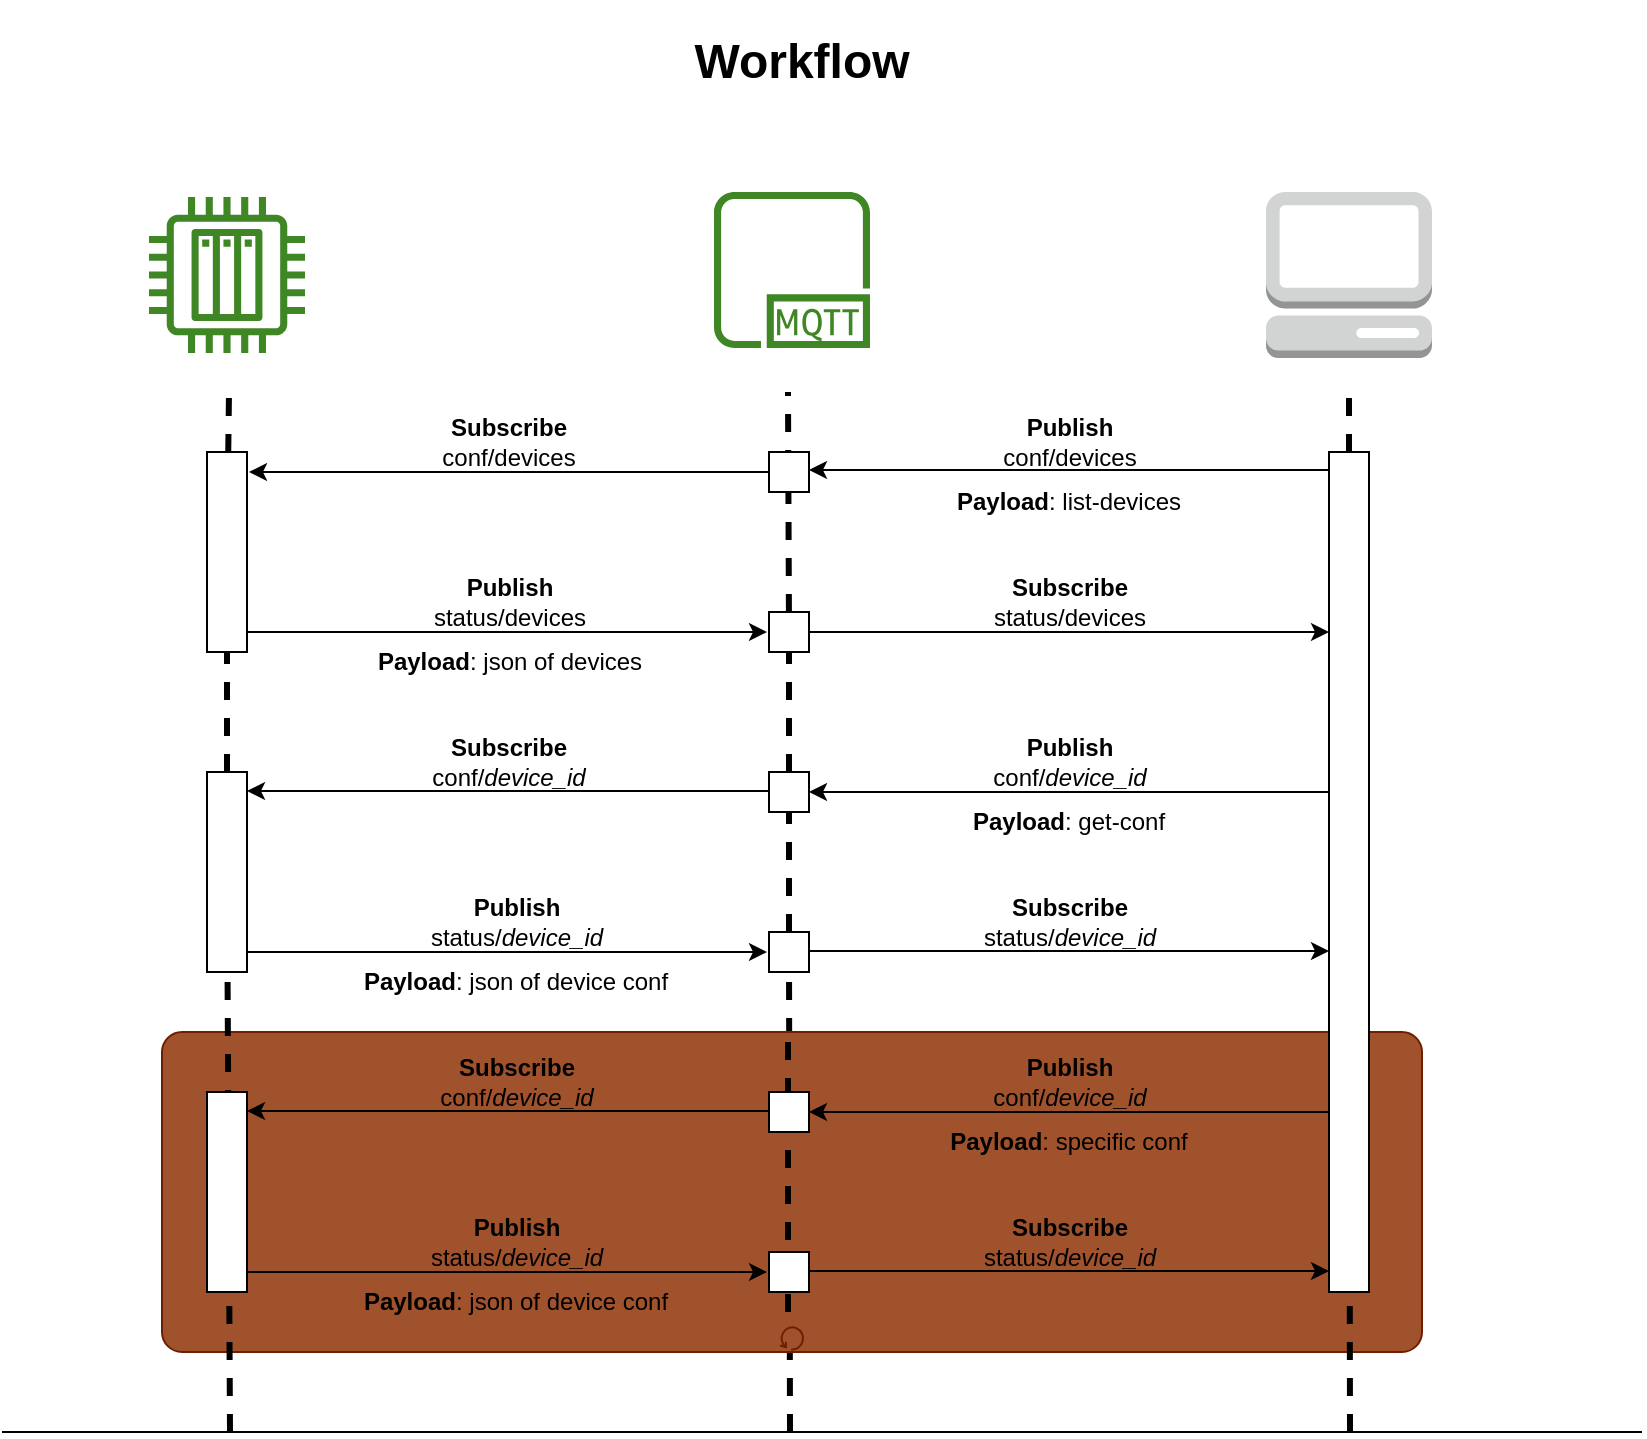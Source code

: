 <mxfile version="20.3.2" type="github">
  <diagram id="H3ayFS31ZlGtVwvTe3hw" name="workflow">
    <mxGraphModel dx="1422" dy="831" grid="1" gridSize="10" guides="1" tooltips="1" connect="1" arrows="1" fold="1" page="1" pageScale="1" pageWidth="827" pageHeight="1169" background="none" math="0" shadow="0">
      <root>
        <mxCell id="0" />
        <mxCell id="1" parent="0" />
        <mxCell id="6YyZvDqqhlKp5qcBbaNV-4" value="" style="endArrow=classic;html=1;rounded=0;strokeWidth=1;" edge="1" parent="1">
          <mxGeometry width="50" height="50" relative="1" as="geometry">
            <mxPoint x="670" y="239" as="sourcePoint" />
            <mxPoint x="403.5" y="239" as="targetPoint" />
          </mxGeometry>
        </mxCell>
        <mxCell id="_aqXfd5zFj1tQn6VUyh_-2" value="" style="endArrow=classic;html=1;rounded=0;strokeWidth=1;" edge="1" parent="1">
          <mxGeometry width="50" height="50" relative="1" as="geometry">
            <mxPoint x="670" y="400" as="sourcePoint" />
            <mxPoint x="403.5" y="400" as="targetPoint" />
          </mxGeometry>
        </mxCell>
        <mxCell id="_aqXfd5zFj1tQn6VUyh_-10" value="" style="endArrow=none;html=1;rounded=0;dashed=1;strokeWidth=3;" edge="1" parent="1" target="_aqXfd5zFj1tQn6VUyh_-9">
          <mxGeometry width="50" height="50" relative="1" as="geometry">
            <mxPoint x="394" y="720" as="sourcePoint" />
            <mxPoint x="393.5" y="410" as="targetPoint" />
          </mxGeometry>
        </mxCell>
        <mxCell id="_aqXfd5zFj1tQn6VUyh_-12" value="" style="points=[[0.25,0,0],[0.5,0,0],[0.75,0,0],[1,0.25,0],[1,0.5,0],[1,0.75,0],[0.75,1,0],[0.5,1,0],[0.25,1,0],[0,0.75,0],[0,0.5,0],[0,0.25,0]];shape=mxgraph.bpmn.task;whiteSpace=wrap;rectStyle=rounded;size=10;taskMarker=abstract;isLoopStandard=1;fillColor=#a0522d;strokeColor=#6D1F00;fontColor=#ffffff;" vertex="1" parent="1">
          <mxGeometry x="80" y="520" width="630" height="160" as="geometry" />
        </mxCell>
        <mxCell id="_aqXfd5zFj1tQn6VUyh_-13" value="" style="endArrow=classic;html=1;rounded=0;strokeWidth=1;" edge="1" parent="1">
          <mxGeometry width="50" height="50" relative="1" as="geometry">
            <mxPoint x="670" y="560" as="sourcePoint" />
            <mxPoint x="403.5" y="560" as="targetPoint" />
          </mxGeometry>
        </mxCell>
        <mxCell id="6YyZvDqqhlKp5qcBbaNV-8" value="" style="rounded=0;whiteSpace=wrap;html=1;" vertex="1" parent="1">
          <mxGeometry x="663.5" y="230" width="20" height="420" as="geometry" />
        </mxCell>
        <mxCell id="u-FmV_C77MNQi896wa1D-7" value="" style="endArrow=none;html=1;rounded=0;dashed=1;strokeWidth=3;startArrow=none;" edge="1" parent="1" source="6YyZvDqqhlKp5qcBbaNV-8">
          <mxGeometry width="50" height="50" relative="1" as="geometry">
            <mxPoint x="673.5" y="1240" as="sourcePoint" />
            <mxPoint x="673.5" y="200" as="targetPoint" />
          </mxGeometry>
        </mxCell>
        <mxCell id="u-FmV_C77MNQi896wa1D-8" value="" style="sketch=0;outlineConnect=0;fontColor=#232F3E;gradientColor=none;fillColor=#3F8624;strokeColor=none;dashed=0;verticalLabelPosition=bottom;verticalAlign=top;align=center;html=1;fontSize=12;fontStyle=0;aspect=fixed;pointerEvents=1;shape=mxgraph.aws4.mqtt_protocol;" vertex="1" parent="1">
          <mxGeometry x="356" y="100" width="78" height="78" as="geometry" />
        </mxCell>
        <mxCell id="u-FmV_C77MNQi896wa1D-9" value="" style="outlineConnect=0;dashed=0;verticalLabelPosition=bottom;verticalAlign=top;align=center;html=1;shape=mxgraph.aws3.management_console;fillColor=#D2D3D3;gradientColor=none;" vertex="1" parent="1">
          <mxGeometry x="632" y="100" width="83" height="83" as="geometry" />
        </mxCell>
        <mxCell id="u-FmV_C77MNQi896wa1D-10" value="" style="sketch=0;outlineConnect=0;fontColor=#232F3E;gradientColor=none;fillColor=#3F8624;strokeColor=none;dashed=0;verticalLabelPosition=bottom;verticalAlign=top;align=center;html=1;fontSize=12;fontStyle=0;aspect=fixed;pointerEvents=1;shape=mxgraph.aws4.iot_thing_plc;" vertex="1" parent="1">
          <mxGeometry x="73.5" y="102.5" width="78" height="78" as="geometry" />
        </mxCell>
        <mxCell id="6YyZvDqqhlKp5qcBbaNV-2" value="" style="endArrow=none;html=1;rounded=0;dashed=1;strokeWidth=3;startArrow=none;" edge="1" parent="1" source="6YyZvDqqhlKp5qcBbaNV-28">
          <mxGeometry width="50" height="50" relative="1" as="geometry">
            <mxPoint x="393" y="1240" as="sourcePoint" />
            <mxPoint x="393" y="200" as="targetPoint" />
          </mxGeometry>
        </mxCell>
        <mxCell id="6YyZvDqqhlKp5qcBbaNV-3" value="" style="endArrow=none;html=1;rounded=0;dashed=1;strokeWidth=3;startArrow=none;" edge="1" parent="1" source="6YyZvDqqhlKp5qcBbaNV-25">
          <mxGeometry width="50" height="50" relative="1" as="geometry">
            <mxPoint x="113.5" y="1240" as="sourcePoint" />
            <mxPoint x="113.5" y="200" as="targetPoint" />
          </mxGeometry>
        </mxCell>
        <mxCell id="6YyZvDqqhlKp5qcBbaNV-6" value="&lt;b&gt;Publish&lt;br&gt;&lt;/b&gt;conf/devices" style="text;html=1;strokeColor=none;fillColor=none;align=center;verticalAlign=middle;whiteSpace=wrap;rounded=0;" vertex="1" parent="1">
          <mxGeometry x="497.75" y="210" width="71.5" height="30" as="geometry" />
        </mxCell>
        <mxCell id="6YyZvDqqhlKp5qcBbaNV-7" value="&lt;b&gt;Payload&lt;/b&gt;: list-devices" style="text;html=1;strokeColor=none;fillColor=none;align=center;verticalAlign=middle;whiteSpace=wrap;rounded=0;" vertex="1" parent="1">
          <mxGeometry x="475.25" y="240" width="116.5" height="30" as="geometry" />
        </mxCell>
        <mxCell id="6YyZvDqqhlKp5qcBbaNV-10" value="" style="rounded=0;whiteSpace=wrap;html=1;" vertex="1" parent="1">
          <mxGeometry x="383.5" y="230" width="20" height="20" as="geometry" />
        </mxCell>
        <mxCell id="6YyZvDqqhlKp5qcBbaNV-12" value="" style="endArrow=none;html=1;rounded=0;dashed=1;strokeWidth=3;" edge="1" parent="1" target="6YyZvDqqhlKp5qcBbaNV-8">
          <mxGeometry width="50" height="50" relative="1" as="geometry">
            <mxPoint x="674" y="720" as="sourcePoint" />
            <mxPoint x="673.5" y="200" as="targetPoint" />
          </mxGeometry>
        </mxCell>
        <mxCell id="6YyZvDqqhlKp5qcBbaNV-24" value="" style="endArrow=classic;html=1;rounded=0;strokeWidth=1;exitX=0;exitY=0.5;exitDx=0;exitDy=0;" edge="1" parent="1" source="6YyZvDqqhlKp5qcBbaNV-10">
          <mxGeometry width="50" height="50" relative="1" as="geometry">
            <mxPoint x="353.5" y="240" as="sourcePoint" />
            <mxPoint x="123.5" y="240" as="targetPoint" />
          </mxGeometry>
        </mxCell>
        <mxCell id="6YyZvDqqhlKp5qcBbaNV-25" value="" style="rounded=0;whiteSpace=wrap;html=1;" vertex="1" parent="1">
          <mxGeometry x="102.5" y="230" width="20" height="100" as="geometry" />
        </mxCell>
        <mxCell id="6YyZvDqqhlKp5qcBbaNV-26" value="" style="endArrow=none;html=1;rounded=0;dashed=1;strokeWidth=3;startArrow=none;" edge="1" parent="1" source="_aqXfd5zFj1tQn6VUyh_-6" target="6YyZvDqqhlKp5qcBbaNV-25">
          <mxGeometry width="50" height="50" relative="1" as="geometry">
            <mxPoint x="113.5" y="1000" as="sourcePoint" />
            <mxPoint x="113.5" y="200" as="targetPoint" />
          </mxGeometry>
        </mxCell>
        <mxCell id="6YyZvDqqhlKp5qcBbaNV-27" value="" style="endArrow=classic;html=1;rounded=0;strokeWidth=1;" edge="1" parent="1">
          <mxGeometry width="50" height="50" relative="1" as="geometry">
            <mxPoint x="122.5" y="320" as="sourcePoint" />
            <mxPoint x="382.5" y="320" as="targetPoint" />
          </mxGeometry>
        </mxCell>
        <mxCell id="6YyZvDqqhlKp5qcBbaNV-28" value="" style="rounded=0;whiteSpace=wrap;html=1;" vertex="1" parent="1">
          <mxGeometry x="383.5" y="310" width="20" height="20" as="geometry" />
        </mxCell>
        <mxCell id="6YyZvDqqhlKp5qcBbaNV-29" value="" style="endArrow=none;html=1;rounded=0;dashed=1;strokeWidth=3;startArrow=none;" edge="1" parent="1" source="_aqXfd5zFj1tQn6VUyh_-3" target="6YyZvDqqhlKp5qcBbaNV-28">
          <mxGeometry width="50" height="50" relative="1" as="geometry">
            <mxPoint x="393.5" y="1000" as="sourcePoint" />
            <mxPoint x="393" y="200" as="targetPoint" />
          </mxGeometry>
        </mxCell>
        <mxCell id="6YyZvDqqhlKp5qcBbaNV-30" value="&lt;b&gt;Publish&lt;/b&gt;&lt;br&gt;status/devices" style="text;html=1;strokeColor=none;fillColor=none;align=center;verticalAlign=middle;whiteSpace=wrap;rounded=0;" vertex="1" parent="1">
          <mxGeometry x="213.5" y="290" width="80" height="30" as="geometry" />
        </mxCell>
        <mxCell id="6YyZvDqqhlKp5qcBbaNV-32" value="&lt;b&gt;Payload&lt;/b&gt;: json of devices" style="text;html=1;strokeColor=none;fillColor=none;align=center;verticalAlign=middle;whiteSpace=wrap;rounded=0;" vertex="1" parent="1">
          <mxGeometry x="183.5" y="320" width="140" height="30" as="geometry" />
        </mxCell>
        <mxCell id="6YyZvDqqhlKp5qcBbaNV-33" value="" style="endArrow=classic;html=1;rounded=0;strokeWidth=1;" edge="1" parent="1">
          <mxGeometry width="50" height="50" relative="1" as="geometry">
            <mxPoint x="403.5" y="320" as="sourcePoint" />
            <mxPoint x="663.5" y="320" as="targetPoint" />
          </mxGeometry>
        </mxCell>
        <mxCell id="6YyZvDqqhlKp5qcBbaNV-35" value="&lt;b&gt;Subscribe&lt;/b&gt; conf/devices" style="text;html=1;strokeColor=none;fillColor=none;align=center;verticalAlign=middle;whiteSpace=wrap;rounded=0;" vertex="1" parent="1">
          <mxGeometry x="220.25" y="210" width="66.5" height="30" as="geometry" />
        </mxCell>
        <mxCell id="6YyZvDqqhlKp5qcBbaNV-36" value="&lt;b&gt;Subscribe&lt;/b&gt;&lt;br&gt;status/devices" style="text;html=1;strokeColor=none;fillColor=none;align=center;verticalAlign=middle;whiteSpace=wrap;rounded=0;" vertex="1" parent="1">
          <mxGeometry x="493.5" y="290" width="80" height="30" as="geometry" />
        </mxCell>
        <mxCell id="_aqXfd5zFj1tQn6VUyh_-1" value="&lt;h1&gt;Workflow&lt;/h1&gt;" style="text;html=1;strokeColor=none;fillColor=none;align=center;verticalAlign=middle;whiteSpace=wrap;rounded=0;" vertex="1" parent="1">
          <mxGeometry x="335" y="20" width="130" height="30" as="geometry" />
        </mxCell>
        <mxCell id="_aqXfd5zFj1tQn6VUyh_-4" value="" style="endArrow=none;html=1;rounded=0;dashed=1;strokeWidth=3;startArrow=none;" edge="1" parent="1" source="_aqXfd5zFj1tQn6VUyh_-9" target="_aqXfd5zFj1tQn6VUyh_-3">
          <mxGeometry width="50" height="50" relative="1" as="geometry">
            <mxPoint x="393.5" y="1000" as="sourcePoint" />
            <mxPoint x="393.5" y="330" as="targetPoint" />
          </mxGeometry>
        </mxCell>
        <mxCell id="_aqXfd5zFj1tQn6VUyh_-5" value="" style="endArrow=classic;html=1;rounded=0;strokeWidth=1;" edge="1" parent="1">
          <mxGeometry width="50" height="50" relative="1" as="geometry">
            <mxPoint x="389" y="399.5" as="sourcePoint" />
            <mxPoint x="122.5" y="399.5" as="targetPoint" />
          </mxGeometry>
        </mxCell>
        <mxCell id="_aqXfd5zFj1tQn6VUyh_-6" value="" style="rounded=0;whiteSpace=wrap;html=1;" vertex="1" parent="1">
          <mxGeometry x="102.5" y="390" width="20" height="100" as="geometry" />
        </mxCell>
        <mxCell id="_aqXfd5zFj1tQn6VUyh_-7" value="" style="endArrow=none;html=1;rounded=0;dashed=1;strokeWidth=3;" edge="1" parent="1" target="_aqXfd5zFj1tQn6VUyh_-6">
          <mxGeometry width="50" height="50" relative="1" as="geometry">
            <mxPoint x="114" y="720" as="sourcePoint" />
            <mxPoint x="112.569" y="330" as="targetPoint" />
          </mxGeometry>
        </mxCell>
        <mxCell id="_aqXfd5zFj1tQn6VUyh_-3" value="" style="rounded=0;whiteSpace=wrap;html=1;" vertex="1" parent="1">
          <mxGeometry x="383.5" y="390" width="20" height="20" as="geometry" />
        </mxCell>
        <mxCell id="_aqXfd5zFj1tQn6VUyh_-8" value="" style="endArrow=classic;html=1;rounded=0;strokeWidth=1;" edge="1" parent="1">
          <mxGeometry width="50" height="50" relative="1" as="geometry">
            <mxPoint x="122.5" y="480" as="sourcePoint" />
            <mxPoint x="382.5" y="480" as="targetPoint" />
          </mxGeometry>
        </mxCell>
        <mxCell id="_aqXfd5zFj1tQn6VUyh_-9" value="" style="rounded=0;whiteSpace=wrap;html=1;" vertex="1" parent="1">
          <mxGeometry x="383.5" y="470" width="20" height="20" as="geometry" />
        </mxCell>
        <mxCell id="_aqXfd5zFj1tQn6VUyh_-11" value="" style="endArrow=classic;html=1;rounded=0;strokeWidth=1;" edge="1" parent="1">
          <mxGeometry width="50" height="50" relative="1" as="geometry">
            <mxPoint x="403.5" y="479.5" as="sourcePoint" />
            <mxPoint x="663.5" y="479.5" as="targetPoint" />
          </mxGeometry>
        </mxCell>
        <mxCell id="_aqXfd5zFj1tQn6VUyh_-14" value="" style="endArrow=classic;html=1;rounded=0;strokeWidth=1;" edge="1" parent="1">
          <mxGeometry width="50" height="50" relative="1" as="geometry">
            <mxPoint x="389" y="559.5" as="sourcePoint" />
            <mxPoint x="122.5" y="559.5" as="targetPoint" />
          </mxGeometry>
        </mxCell>
        <mxCell id="_aqXfd5zFj1tQn6VUyh_-15" value="" style="rounded=0;whiteSpace=wrap;html=1;" vertex="1" parent="1">
          <mxGeometry x="102.5" y="550" width="20" height="100" as="geometry" />
        </mxCell>
        <mxCell id="_aqXfd5zFj1tQn6VUyh_-17" value="" style="endArrow=classic;html=1;rounded=0;strokeWidth=1;" edge="1" parent="1">
          <mxGeometry width="50" height="50" relative="1" as="geometry">
            <mxPoint x="122.5" y="640" as="sourcePoint" />
            <mxPoint x="382.5" y="640" as="targetPoint" />
          </mxGeometry>
        </mxCell>
        <mxCell id="_aqXfd5zFj1tQn6VUyh_-19" value="" style="endArrow=classic;html=1;rounded=0;strokeWidth=1;" edge="1" parent="1">
          <mxGeometry width="50" height="50" relative="1" as="geometry">
            <mxPoint x="403.5" y="639.5" as="sourcePoint" />
            <mxPoint x="663.5" y="639.5" as="targetPoint" />
          </mxGeometry>
        </mxCell>
        <mxCell id="_aqXfd5zFj1tQn6VUyh_-20" value="" style="endArrow=none;html=1;rounded=0;dashed=1;strokeWidth=3;" edge="1" parent="1">
          <mxGeometry width="50" height="50" relative="1" as="geometry">
            <mxPoint x="393" y="660" as="sourcePoint" />
            <mxPoint x="393" y="520" as="targetPoint" />
          </mxGeometry>
        </mxCell>
        <mxCell id="_aqXfd5zFj1tQn6VUyh_-21" value="&lt;b&gt;Publish&lt;br&gt;&lt;/b&gt;conf/&lt;i&gt;device_id&lt;/i&gt;" style="text;html=1;strokeColor=none;fillColor=none;align=center;verticalAlign=middle;whiteSpace=wrap;rounded=0;" vertex="1" parent="1">
          <mxGeometry x="478.5" y="370" width="110" height="30" as="geometry" />
        </mxCell>
        <mxCell id="_aqXfd5zFj1tQn6VUyh_-24" value="&lt;b&gt;Payload&lt;/b&gt;: get-conf" style="text;html=1;strokeColor=none;fillColor=none;align=center;verticalAlign=middle;whiteSpace=wrap;rounded=0;" vertex="1" parent="1">
          <mxGeometry x="480.25" y="400" width="106.5" height="30" as="geometry" />
        </mxCell>
        <mxCell id="_aqXfd5zFj1tQn6VUyh_-25" value="&lt;b&gt;Subscribe&lt;/b&gt; conf/&lt;i&gt;device_id&lt;/i&gt;" style="text;html=1;strokeColor=none;fillColor=none;align=center;verticalAlign=middle;whiteSpace=wrap;rounded=0;" vertex="1" parent="1">
          <mxGeometry x="210.25" y="370" width="86.5" height="30" as="geometry" />
        </mxCell>
        <mxCell id="_aqXfd5zFj1tQn6VUyh_-26" value="&lt;b&gt;Publish&lt;/b&gt;&lt;br&gt;status/&lt;i&gt;device_id&lt;/i&gt;" style="text;html=1;strokeColor=none;fillColor=none;align=center;verticalAlign=middle;whiteSpace=wrap;rounded=0;" vertex="1" parent="1">
          <mxGeometry x="213.5" y="450" width="86.5" height="30" as="geometry" />
        </mxCell>
        <mxCell id="_aqXfd5zFj1tQn6VUyh_-27" value="&lt;b&gt;Subscribe&lt;/b&gt;&lt;br&gt;status/&lt;i&gt;device_id&lt;/i&gt;" style="text;html=1;strokeColor=none;fillColor=none;align=center;verticalAlign=middle;whiteSpace=wrap;rounded=0;" vertex="1" parent="1">
          <mxGeometry x="493.5" y="450" width="80" height="30" as="geometry" />
        </mxCell>
        <mxCell id="_aqXfd5zFj1tQn6VUyh_-28" value="&lt;b&gt;Payload&lt;/b&gt;: json of device conf" style="text;html=1;strokeColor=none;fillColor=none;align=center;verticalAlign=middle;whiteSpace=wrap;rounded=0;" vertex="1" parent="1">
          <mxGeometry x="176.88" y="480" width="159.75" height="30" as="geometry" />
        </mxCell>
        <mxCell id="_aqXfd5zFj1tQn6VUyh_-16" value="" style="rounded=0;whiteSpace=wrap;html=1;" vertex="1" parent="1">
          <mxGeometry x="383.5" y="550" width="20" height="20" as="geometry" />
        </mxCell>
        <mxCell id="_aqXfd5zFj1tQn6VUyh_-18" value="" style="rounded=0;whiteSpace=wrap;html=1;" vertex="1" parent="1">
          <mxGeometry x="383.5" y="630" width="20" height="20" as="geometry" />
        </mxCell>
        <mxCell id="_aqXfd5zFj1tQn6VUyh_-29" value="&lt;b&gt;Subscribe&lt;/b&gt;&lt;br&gt;status/&lt;i&gt;device_id&lt;/i&gt;" style="text;html=1;strokeColor=none;fillColor=none;align=center;verticalAlign=middle;whiteSpace=wrap;rounded=0;" vertex="1" parent="1">
          <mxGeometry x="493.5" y="610" width="80" height="30" as="geometry" />
        </mxCell>
        <mxCell id="_aqXfd5zFj1tQn6VUyh_-30" value="&lt;b&gt;Publish&lt;/b&gt;&lt;br&gt;status/&lt;i&gt;device_id&lt;/i&gt;" style="text;html=1;strokeColor=none;fillColor=none;align=center;verticalAlign=middle;whiteSpace=wrap;rounded=0;" vertex="1" parent="1">
          <mxGeometry x="213.51" y="610" width="86.5" height="30" as="geometry" />
        </mxCell>
        <mxCell id="_aqXfd5zFj1tQn6VUyh_-31" value="&lt;b&gt;Payload&lt;/b&gt;: json of device conf" style="text;html=1;strokeColor=none;fillColor=none;align=center;verticalAlign=middle;whiteSpace=wrap;rounded=0;" vertex="1" parent="1">
          <mxGeometry x="176.88" y="640" width="159.75" height="30" as="geometry" />
        </mxCell>
        <mxCell id="_aqXfd5zFj1tQn6VUyh_-32" value="&lt;b&gt;Subscribe&lt;/b&gt; conf/&lt;i&gt;device_id&lt;/i&gt;" style="text;html=1;strokeColor=none;fillColor=none;align=center;verticalAlign=middle;whiteSpace=wrap;rounded=0;" vertex="1" parent="1">
          <mxGeometry x="213.51" y="530" width="86.5" height="30" as="geometry" />
        </mxCell>
        <mxCell id="_aqXfd5zFj1tQn6VUyh_-33" value="&lt;b&gt;Publish&lt;br&gt;&lt;/b&gt;conf/&lt;i&gt;device_id&lt;/i&gt;" style="text;html=1;strokeColor=none;fillColor=none;align=center;verticalAlign=middle;whiteSpace=wrap;rounded=0;" vertex="1" parent="1">
          <mxGeometry x="478.5" y="530" width="110" height="30" as="geometry" />
        </mxCell>
        <mxCell id="_aqXfd5zFj1tQn6VUyh_-34" value="&lt;b&gt;Payload&lt;/b&gt;: specific conf" style="text;html=1;strokeColor=none;fillColor=none;align=center;verticalAlign=middle;whiteSpace=wrap;rounded=0;" vertex="1" parent="1">
          <mxGeometry x="470.13" y="560" width="126.75" height="30" as="geometry" />
        </mxCell>
        <mxCell id="_aqXfd5zFj1tQn6VUyh_-35" value="" style="endArrow=none;html=1;rounded=0;strokeWidth=1;" edge="1" parent="1">
          <mxGeometry width="50" height="50" relative="1" as="geometry">
            <mxPoint y="720" as="sourcePoint" />
            <mxPoint x="820" y="720" as="targetPoint" />
          </mxGeometry>
        </mxCell>
      </root>
    </mxGraphModel>
  </diagram>
</mxfile>
